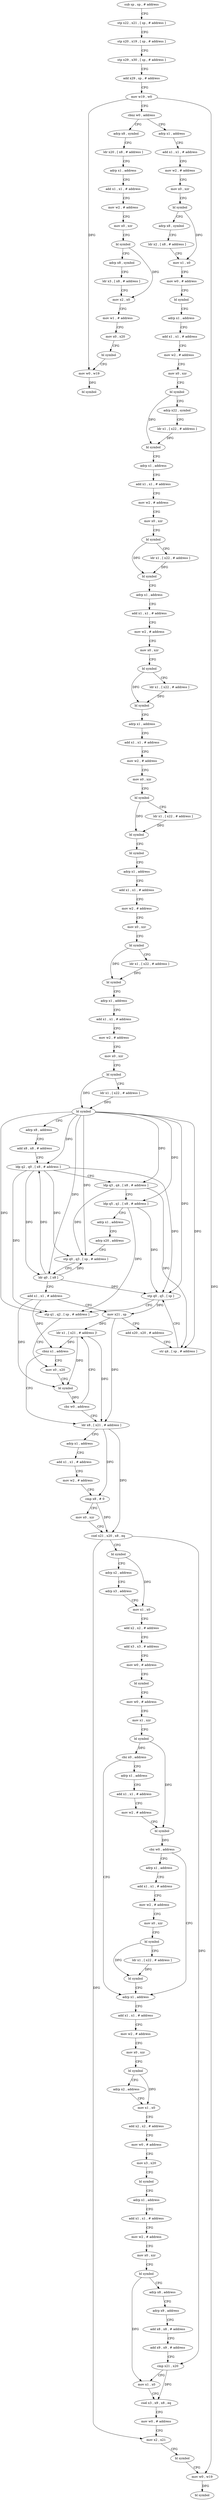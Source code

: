 digraph "func" {
"4199804" [label = "sub sp , sp , # address" ]
"4199808" [label = "stp x22 , x21 , [ sp , # address ]" ]
"4199812" [label = "stp x20 , x19 , [ sp , # address ]" ]
"4199816" [label = "stp x29 , x30 , [ sp , # address ]" ]
"4199820" [label = "add x29 , sp , # address" ]
"4199824" [label = "mov w19 , w0" ]
"4199828" [label = "cbnz w0 , address" ]
"4200364" [label = "adrp x8 , symbol" ]
"4199832" [label = "adrp x1 , address" ]
"4200368" [label = "ldr x20 , [ x8 , # address ]" ]
"4200372" [label = "adrp x1 , address" ]
"4200376" [label = "add x1 , x1 , # address" ]
"4200380" [label = "mov w2 , # address" ]
"4200384" [label = "mov x0 , xzr" ]
"4200388" [label = "bl symbol" ]
"4200392" [label = "adrp x8 , symbol" ]
"4200396" [label = "ldr x3 , [ x8 , # address ]" ]
"4200400" [label = "mov x2 , x0" ]
"4200404" [label = "mov w1 , # address" ]
"4200408" [label = "mov x0 , x20" ]
"4200412" [label = "bl symbol" ]
"4200416" [label = "mov w0 , w19" ]
"4200420" [label = "bl symbol" ]
"4199836" [label = "add x1 , x1 , # address" ]
"4199840" [label = "mov w2 , # address" ]
"4199844" [label = "mov x0 , xzr" ]
"4199848" [label = "bl symbol" ]
"4199852" [label = "adrp x8 , symbol" ]
"4199856" [label = "ldr x2 , [ x8 , # address ]" ]
"4199860" [label = "mov x1 , x0" ]
"4199864" [label = "mov w0 , # address" ]
"4199868" [label = "bl symbol" ]
"4199872" [label = "adrp x1 , address" ]
"4199876" [label = "add x1 , x1 , # address" ]
"4199880" [label = "mov w2 , # address" ]
"4199884" [label = "mov x0 , xzr" ]
"4199888" [label = "bl symbol" ]
"4199892" [label = "adrp x22 , symbol" ]
"4199896" [label = "ldr x1 , [ x22 , # address ]" ]
"4199900" [label = "bl symbol" ]
"4199904" [label = "adrp x1 , address" ]
"4199908" [label = "add x1 , x1 , # address" ]
"4199912" [label = "mov w2 , # address" ]
"4199916" [label = "mov x0 , xzr" ]
"4199920" [label = "bl symbol" ]
"4199924" [label = "ldr x1 , [ x22 , # address ]" ]
"4199928" [label = "bl symbol" ]
"4199932" [label = "adrp x1 , address" ]
"4199936" [label = "add x1 , x1 , # address" ]
"4199940" [label = "mov w2 , # address" ]
"4199944" [label = "mov x0 , xzr" ]
"4199948" [label = "bl symbol" ]
"4199952" [label = "ldr x1 , [ x22 , # address ]" ]
"4199956" [label = "bl symbol" ]
"4199960" [label = "adrp x1 , address" ]
"4199964" [label = "add x1 , x1 , # address" ]
"4199968" [label = "mov w2 , # address" ]
"4199972" [label = "mov x0 , xzr" ]
"4199976" [label = "bl symbol" ]
"4199980" [label = "ldr x1 , [ x22 , # address ]" ]
"4199984" [label = "bl symbol" ]
"4199988" [label = "bl symbol" ]
"4199992" [label = "adrp x1 , address" ]
"4199996" [label = "add x1 , x1 , # address" ]
"4200000" [label = "mov w2 , # address" ]
"4200004" [label = "mov x0 , xzr" ]
"4200008" [label = "bl symbol" ]
"4200012" [label = "ldr x1 , [ x22 , # address ]" ]
"4200016" [label = "bl symbol" ]
"4200020" [label = "adrp x1 , address" ]
"4200024" [label = "add x1 , x1 , # address" ]
"4200028" [label = "mov w2 , # address" ]
"4200032" [label = "mov x0 , xzr" ]
"4200036" [label = "bl symbol" ]
"4200040" [label = "ldr x1 , [ x22 , # address ]" ]
"4200044" [label = "bl symbol" ]
"4200048" [label = "adrp x8 , address" ]
"4200052" [label = "add x8 , x8 , # address" ]
"4200056" [label = "ldp q2 , q0 , [ x8 , # address ]" ]
"4200060" [label = "ldp q3 , q4 , [ x8 , # address ]" ]
"4200064" [label = "ldp q5 , q1 , [ x8 , # address ]" ]
"4200068" [label = "adrp x1 , address" ]
"4200072" [label = "adrp x20 , address" ]
"4200076" [label = "stp q0 , q3 , [ sp , # address ]" ]
"4200080" [label = "ldr q0 , [ x8 ]" ]
"4200084" [label = "add x1 , x1 , # address" ]
"4200088" [label = "mov x21 , sp" ]
"4200092" [label = "add x20 , x20 , # address" ]
"4200096" [label = "str q4 , [ sp , # address ]" ]
"4200100" [label = "stp q0 , q5 , [ sp ]" ]
"4200104" [label = "stp q1 , q2 , [ sp , # address ]" ]
"4200108" [label = "mov x0 , x20" ]
"4200128" [label = "ldr x8 , [ x21 , # address ]" ]
"4200132" [label = "adrp x1 , address" ]
"4200136" [label = "add x1 , x1 , # address" ]
"4200140" [label = "mov w2 , # address" ]
"4200144" [label = "cmp x8 , # 0" ]
"4200148" [label = "mov x0 , xzr" ]
"4200152" [label = "csel x21 , x20 , x8 , eq" ]
"4200156" [label = "bl symbol" ]
"4200160" [label = "adrp x2 , address" ]
"4200164" [label = "adrp x3 , address" ]
"4200168" [label = "mov x1 , x0" ]
"4200172" [label = "add x2 , x2 , # address" ]
"4200176" [label = "add x3 , x3 , # address" ]
"4200180" [label = "mov w0 , # address" ]
"4200184" [label = "bl symbol" ]
"4200188" [label = "mov w0 , # address" ]
"4200192" [label = "mov x1 , xzr" ]
"4200196" [label = "bl symbol" ]
"4200200" [label = "cbz x0 , address" ]
"4200252" [label = "adrp x1 , address" ]
"4200204" [label = "adrp x1 , address" ]
"4200120" [label = "ldr x1 , [ x21 , # address ]!" ]
"4200124" [label = "cbnz x1 , address" ]
"4200256" [label = "add x1 , x1 , # address" ]
"4200260" [label = "mov w2 , # address" ]
"4200264" [label = "mov x0 , xzr" ]
"4200268" [label = "bl symbol" ]
"4200272" [label = "adrp x2 , address" ]
"4200276" [label = "mov x1 , x0" ]
"4200280" [label = "add x2 , x2 , # address" ]
"4200284" [label = "mov w0 , # address" ]
"4200288" [label = "mov x3 , x20" ]
"4200292" [label = "bl symbol" ]
"4200296" [label = "adrp x1 , address" ]
"4200300" [label = "add x1 , x1 , # address" ]
"4200304" [label = "mov w2 , # address" ]
"4200308" [label = "mov x0 , xzr" ]
"4200312" [label = "bl symbol" ]
"4200316" [label = "adrp x8 , address" ]
"4200320" [label = "adrp x9 , address" ]
"4200324" [label = "add x8 , x8 , # address" ]
"4200328" [label = "add x9 , x9 , # address" ]
"4200332" [label = "cmp x21 , x20" ]
"4200336" [label = "mov x1 , x0" ]
"4200340" [label = "csel x3 , x9 , x8 , eq" ]
"4200344" [label = "mov w0 , # address" ]
"4200348" [label = "mov x2 , x21" ]
"4200352" [label = "bl symbol" ]
"4200356" [label = "mov w0 , w19" ]
"4200360" [label = "bl symbol" ]
"4200208" [label = "add x1 , x1 , # address" ]
"4200212" [label = "mov w2 , # address" ]
"4200216" [label = "bl symbol" ]
"4200220" [label = "cbz w0 , address" ]
"4200224" [label = "adrp x1 , address" ]
"4200112" [label = "bl symbol" ]
"4200116" [label = "cbz w0 , address" ]
"4200228" [label = "add x1 , x1 , # address" ]
"4200232" [label = "mov w2 , # address" ]
"4200236" [label = "mov x0 , xzr" ]
"4200240" [label = "bl symbol" ]
"4200244" [label = "ldr x1 , [ x22 , # address ]" ]
"4200248" [label = "bl symbol" ]
"4199804" -> "4199808" [ label = "CFG" ]
"4199808" -> "4199812" [ label = "CFG" ]
"4199812" -> "4199816" [ label = "CFG" ]
"4199816" -> "4199820" [ label = "CFG" ]
"4199820" -> "4199824" [ label = "CFG" ]
"4199824" -> "4199828" [ label = "CFG" ]
"4199824" -> "4200416" [ label = "DFG" ]
"4199824" -> "4200356" [ label = "DFG" ]
"4199828" -> "4200364" [ label = "CFG" ]
"4199828" -> "4199832" [ label = "CFG" ]
"4200364" -> "4200368" [ label = "CFG" ]
"4199832" -> "4199836" [ label = "CFG" ]
"4200368" -> "4200372" [ label = "CFG" ]
"4200372" -> "4200376" [ label = "CFG" ]
"4200376" -> "4200380" [ label = "CFG" ]
"4200380" -> "4200384" [ label = "CFG" ]
"4200384" -> "4200388" [ label = "CFG" ]
"4200388" -> "4200392" [ label = "CFG" ]
"4200388" -> "4200400" [ label = "DFG" ]
"4200392" -> "4200396" [ label = "CFG" ]
"4200396" -> "4200400" [ label = "CFG" ]
"4200400" -> "4200404" [ label = "CFG" ]
"4200404" -> "4200408" [ label = "CFG" ]
"4200408" -> "4200412" [ label = "CFG" ]
"4200412" -> "4200416" [ label = "CFG" ]
"4200416" -> "4200420" [ label = "DFG" ]
"4199836" -> "4199840" [ label = "CFG" ]
"4199840" -> "4199844" [ label = "CFG" ]
"4199844" -> "4199848" [ label = "CFG" ]
"4199848" -> "4199852" [ label = "CFG" ]
"4199848" -> "4199860" [ label = "DFG" ]
"4199852" -> "4199856" [ label = "CFG" ]
"4199856" -> "4199860" [ label = "CFG" ]
"4199860" -> "4199864" [ label = "CFG" ]
"4199864" -> "4199868" [ label = "CFG" ]
"4199868" -> "4199872" [ label = "CFG" ]
"4199872" -> "4199876" [ label = "CFG" ]
"4199876" -> "4199880" [ label = "CFG" ]
"4199880" -> "4199884" [ label = "CFG" ]
"4199884" -> "4199888" [ label = "CFG" ]
"4199888" -> "4199892" [ label = "CFG" ]
"4199888" -> "4199900" [ label = "DFG" ]
"4199892" -> "4199896" [ label = "CFG" ]
"4199896" -> "4199900" [ label = "DFG" ]
"4199900" -> "4199904" [ label = "CFG" ]
"4199904" -> "4199908" [ label = "CFG" ]
"4199908" -> "4199912" [ label = "CFG" ]
"4199912" -> "4199916" [ label = "CFG" ]
"4199916" -> "4199920" [ label = "CFG" ]
"4199920" -> "4199924" [ label = "CFG" ]
"4199920" -> "4199928" [ label = "DFG" ]
"4199924" -> "4199928" [ label = "DFG" ]
"4199928" -> "4199932" [ label = "CFG" ]
"4199932" -> "4199936" [ label = "CFG" ]
"4199936" -> "4199940" [ label = "CFG" ]
"4199940" -> "4199944" [ label = "CFG" ]
"4199944" -> "4199948" [ label = "CFG" ]
"4199948" -> "4199952" [ label = "CFG" ]
"4199948" -> "4199956" [ label = "DFG" ]
"4199952" -> "4199956" [ label = "DFG" ]
"4199956" -> "4199960" [ label = "CFG" ]
"4199960" -> "4199964" [ label = "CFG" ]
"4199964" -> "4199968" [ label = "CFG" ]
"4199968" -> "4199972" [ label = "CFG" ]
"4199972" -> "4199976" [ label = "CFG" ]
"4199976" -> "4199980" [ label = "CFG" ]
"4199976" -> "4199984" [ label = "DFG" ]
"4199980" -> "4199984" [ label = "DFG" ]
"4199984" -> "4199988" [ label = "CFG" ]
"4199988" -> "4199992" [ label = "CFG" ]
"4199992" -> "4199996" [ label = "CFG" ]
"4199996" -> "4200000" [ label = "CFG" ]
"4200000" -> "4200004" [ label = "CFG" ]
"4200004" -> "4200008" [ label = "CFG" ]
"4200008" -> "4200012" [ label = "CFG" ]
"4200008" -> "4200016" [ label = "DFG" ]
"4200012" -> "4200016" [ label = "DFG" ]
"4200016" -> "4200020" [ label = "CFG" ]
"4200020" -> "4200024" [ label = "CFG" ]
"4200024" -> "4200028" [ label = "CFG" ]
"4200028" -> "4200032" [ label = "CFG" ]
"4200032" -> "4200036" [ label = "CFG" ]
"4200036" -> "4200040" [ label = "CFG" ]
"4200036" -> "4200044" [ label = "DFG" ]
"4200040" -> "4200044" [ label = "DFG" ]
"4200044" -> "4200048" [ label = "CFG" ]
"4200044" -> "4200056" [ label = "DFG" ]
"4200044" -> "4200076" [ label = "DFG" ]
"4200044" -> "4200080" [ label = "DFG" ]
"4200044" -> "4200100" [ label = "DFG" ]
"4200044" -> "4200064" [ label = "DFG" ]
"4200044" -> "4200104" [ label = "DFG" ]
"4200044" -> "4200060" [ label = "DFG" ]
"4200044" -> "4200096" [ label = "DFG" ]
"4200048" -> "4200052" [ label = "CFG" ]
"4200052" -> "4200056" [ label = "CFG" ]
"4200056" -> "4200060" [ label = "CFG" ]
"4200056" -> "4200076" [ label = "DFG" ]
"4200056" -> "4200080" [ label = "DFG" ]
"4200056" -> "4200100" [ label = "DFG" ]
"4200056" -> "4200104" [ label = "DFG" ]
"4200060" -> "4200064" [ label = "CFG" ]
"4200060" -> "4200076" [ label = "DFG" ]
"4200060" -> "4200096" [ label = "DFG" ]
"4200064" -> "4200068" [ label = "CFG" ]
"4200064" -> "4200100" [ label = "DFG" ]
"4200064" -> "4200104" [ label = "DFG" ]
"4200068" -> "4200072" [ label = "CFG" ]
"4200072" -> "4200076" [ label = "CFG" ]
"4200076" -> "4200080" [ label = "CFG" ]
"4200080" -> "4200084" [ label = "CFG" ]
"4200080" -> "4200056" [ label = "DFG" ]
"4200080" -> "4200076" [ label = "DFG" ]
"4200080" -> "4200100" [ label = "DFG" ]
"4200084" -> "4200088" [ label = "CFG" ]
"4200084" -> "4200112" [ label = "DFG" ]
"4200084" -> "4200124" [ label = "DFG" ]
"4200088" -> "4200092" [ label = "CFG" ]
"4200088" -> "4200128" [ label = "DFG" ]
"4200088" -> "4200120" [ label = "DFG" ]
"4200092" -> "4200096" [ label = "CFG" ]
"4200096" -> "4200100" [ label = "CFG" ]
"4200100" -> "4200104" [ label = "CFG" ]
"4200100" -> "4200088" [ label = "DFG" ]
"4200104" -> "4200108" [ label = "CFG" ]
"4200108" -> "4200112" [ label = "CFG" ]
"4200128" -> "4200132" [ label = "CFG" ]
"4200128" -> "4200144" [ label = "DFG" ]
"4200128" -> "4200152" [ label = "DFG" ]
"4200132" -> "4200136" [ label = "CFG" ]
"4200136" -> "4200140" [ label = "CFG" ]
"4200140" -> "4200144" [ label = "CFG" ]
"4200144" -> "4200148" [ label = "CFG" ]
"4200144" -> "4200152" [ label = "DFG" ]
"4200148" -> "4200152" [ label = "CFG" ]
"4200152" -> "4200156" [ label = "CFG" ]
"4200152" -> "4200332" [ label = "DFG" ]
"4200152" -> "4200348" [ label = "DFG" ]
"4200156" -> "4200160" [ label = "CFG" ]
"4200156" -> "4200168" [ label = "DFG" ]
"4200160" -> "4200164" [ label = "CFG" ]
"4200164" -> "4200168" [ label = "CFG" ]
"4200168" -> "4200172" [ label = "CFG" ]
"4200172" -> "4200176" [ label = "CFG" ]
"4200176" -> "4200180" [ label = "CFG" ]
"4200180" -> "4200184" [ label = "CFG" ]
"4200184" -> "4200188" [ label = "CFG" ]
"4200188" -> "4200192" [ label = "CFG" ]
"4200192" -> "4200196" [ label = "CFG" ]
"4200196" -> "4200200" [ label = "DFG" ]
"4200196" -> "4200216" [ label = "DFG" ]
"4200200" -> "4200252" [ label = "CFG" ]
"4200200" -> "4200204" [ label = "CFG" ]
"4200252" -> "4200256" [ label = "CFG" ]
"4200204" -> "4200208" [ label = "CFG" ]
"4200120" -> "4200124" [ label = "DFG" ]
"4200120" -> "4200112" [ label = "DFG" ]
"4200120" -> "4200128" [ label = "DFG" ]
"4200124" -> "4200108" [ label = "CFG" ]
"4200124" -> "4200128" [ label = "CFG" ]
"4200256" -> "4200260" [ label = "CFG" ]
"4200260" -> "4200264" [ label = "CFG" ]
"4200264" -> "4200268" [ label = "CFG" ]
"4200268" -> "4200272" [ label = "CFG" ]
"4200268" -> "4200276" [ label = "DFG" ]
"4200272" -> "4200276" [ label = "CFG" ]
"4200276" -> "4200280" [ label = "CFG" ]
"4200280" -> "4200284" [ label = "CFG" ]
"4200284" -> "4200288" [ label = "CFG" ]
"4200288" -> "4200292" [ label = "CFG" ]
"4200292" -> "4200296" [ label = "CFG" ]
"4200296" -> "4200300" [ label = "CFG" ]
"4200300" -> "4200304" [ label = "CFG" ]
"4200304" -> "4200308" [ label = "CFG" ]
"4200308" -> "4200312" [ label = "CFG" ]
"4200312" -> "4200316" [ label = "CFG" ]
"4200312" -> "4200336" [ label = "DFG" ]
"4200316" -> "4200320" [ label = "CFG" ]
"4200320" -> "4200324" [ label = "CFG" ]
"4200324" -> "4200328" [ label = "CFG" ]
"4200328" -> "4200332" [ label = "CFG" ]
"4200332" -> "4200336" [ label = "CFG" ]
"4200332" -> "4200340" [ label = "DFG" ]
"4200336" -> "4200340" [ label = "CFG" ]
"4200340" -> "4200344" [ label = "CFG" ]
"4200344" -> "4200348" [ label = "CFG" ]
"4200348" -> "4200352" [ label = "CFG" ]
"4200352" -> "4200356" [ label = "CFG" ]
"4200356" -> "4200360" [ label = "DFG" ]
"4200208" -> "4200212" [ label = "CFG" ]
"4200212" -> "4200216" [ label = "CFG" ]
"4200216" -> "4200220" [ label = "DFG" ]
"4200220" -> "4200252" [ label = "CFG" ]
"4200220" -> "4200224" [ label = "CFG" ]
"4200224" -> "4200228" [ label = "CFG" ]
"4200112" -> "4200116" [ label = "DFG" ]
"4200116" -> "4200128" [ label = "CFG" ]
"4200116" -> "4200120" [ label = "CFG" ]
"4200228" -> "4200232" [ label = "CFG" ]
"4200232" -> "4200236" [ label = "CFG" ]
"4200236" -> "4200240" [ label = "CFG" ]
"4200240" -> "4200244" [ label = "CFG" ]
"4200240" -> "4200248" [ label = "DFG" ]
"4200244" -> "4200248" [ label = "DFG" ]
"4200248" -> "4200252" [ label = "CFG" ]
}
